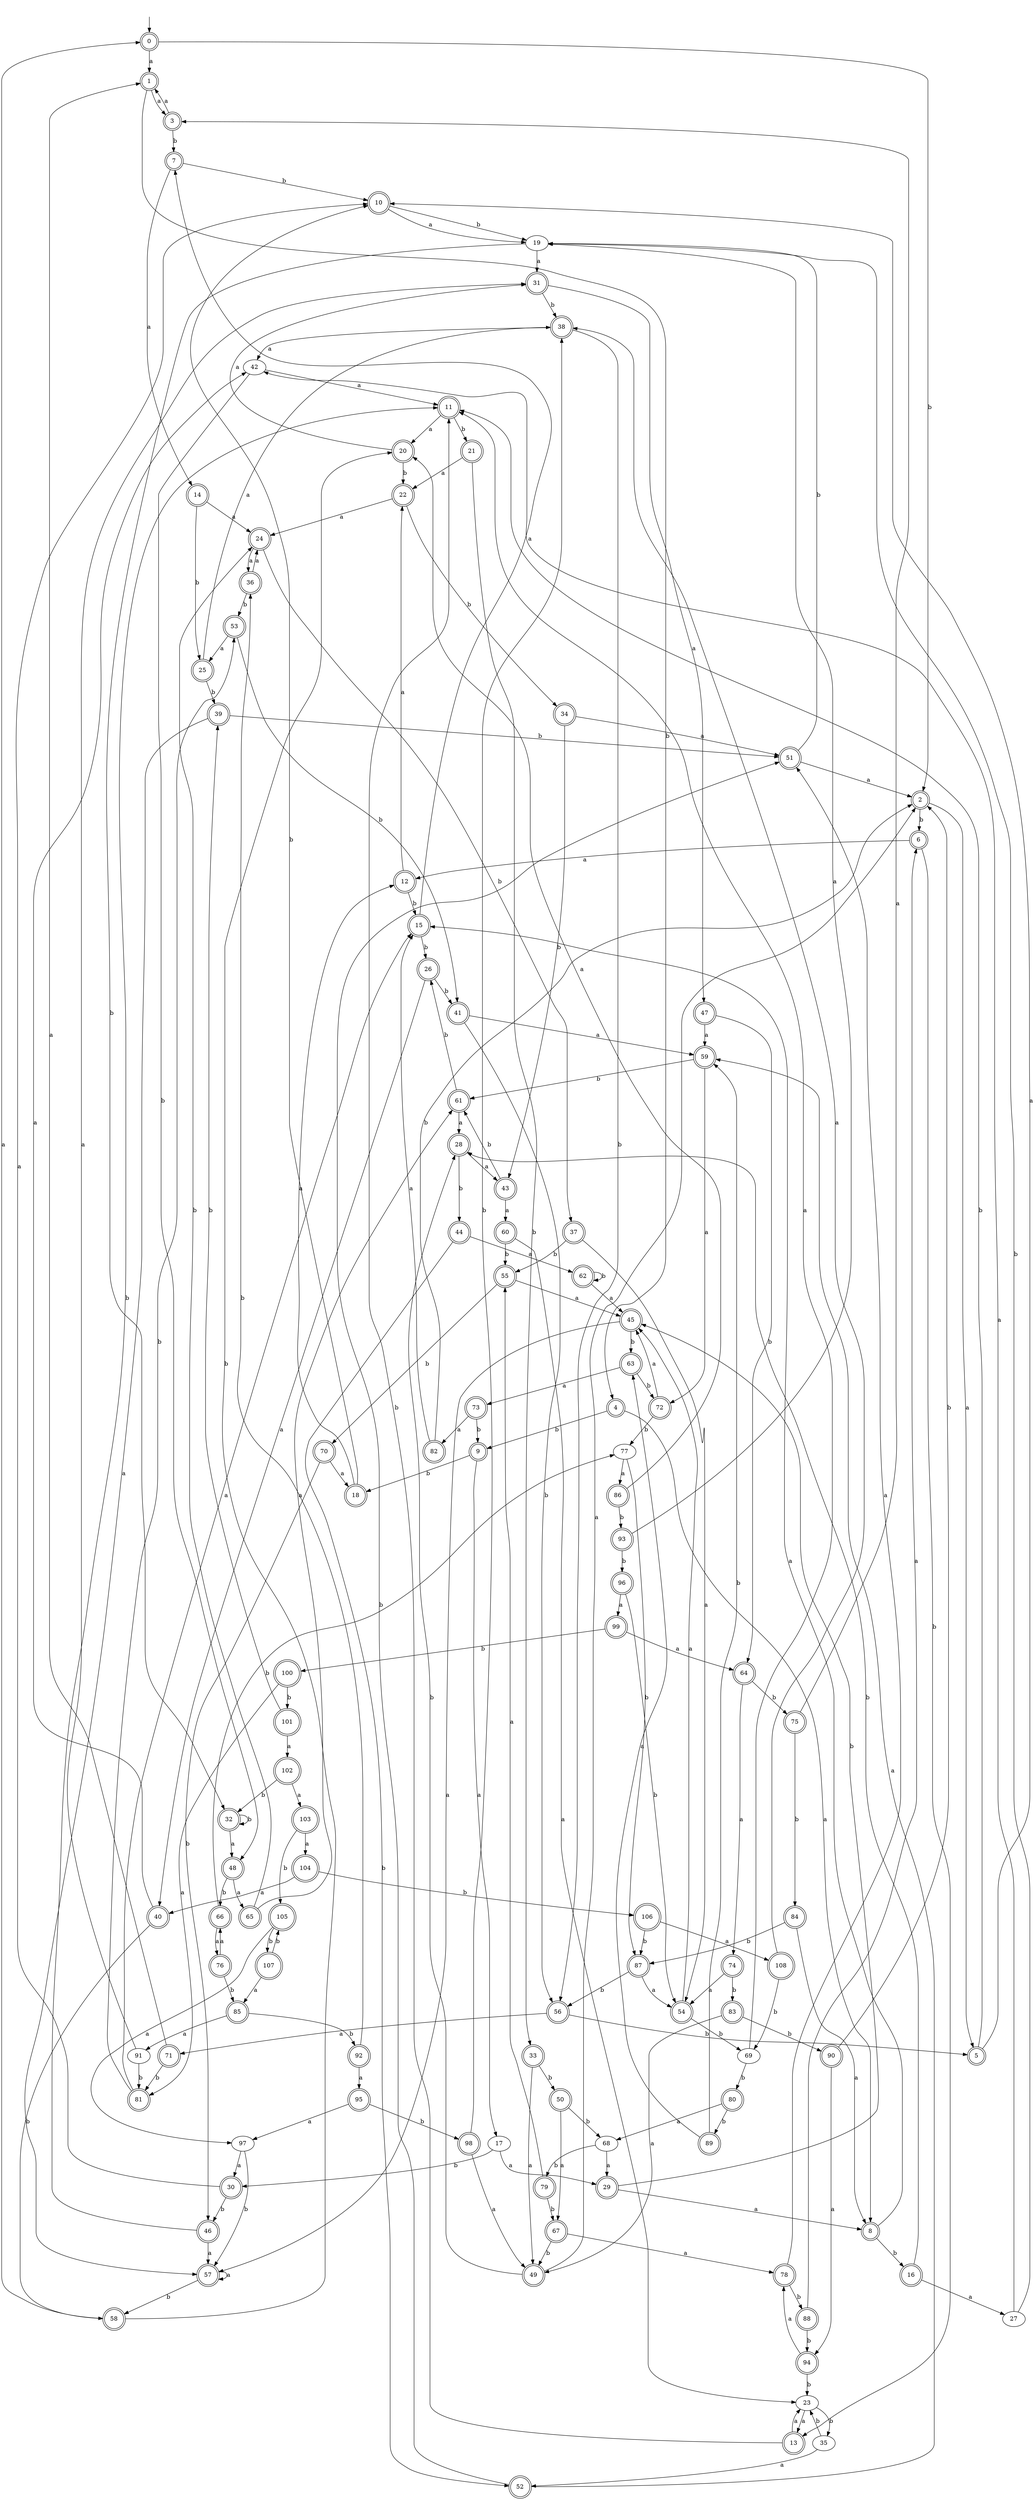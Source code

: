 digraph RandomDFA {
  __start0 [label="", shape=none];
  __start0 -> 0 [label=""];
  0 [shape=circle] [shape=doublecircle]
  0 -> 1 [label="a"]
  0 -> 2 [label="b"]
  1 [shape=doublecircle]
  1 -> 3 [label="a"]
  1 -> 4 [label="b"]
  2 [shape=doublecircle]
  2 -> 5 [label="a"]
  2 -> 6 [label="b"]
  3 [shape=doublecircle]
  3 -> 1 [label="a"]
  3 -> 7 [label="b"]
  4 [shape=doublecircle]
  4 -> 8 [label="a"]
  4 -> 9 [label="b"]
  5 [shape=doublecircle]
  5 -> 10 [label="a"]
  5 -> 11 [label="b"]
  6 [shape=doublecircle]
  6 -> 12 [label="a"]
  6 -> 13 [label="b"]
  7 [shape=doublecircle]
  7 -> 14 [label="a"]
  7 -> 10 [label="b"]
  8 [shape=doublecircle]
  8 -> 15 [label="a"]
  8 -> 16 [label="b"]
  9 [shape=doublecircle]
  9 -> 17 [label="a"]
  9 -> 18 [label="b"]
  10 [shape=doublecircle]
  10 -> 19 [label="a"]
  10 -> 19 [label="b"]
  11 [shape=doublecircle]
  11 -> 20 [label="a"]
  11 -> 21 [label="b"]
  12 [shape=doublecircle]
  12 -> 22 [label="a"]
  12 -> 15 [label="b"]
  13 [shape=doublecircle]
  13 -> 23 [label="a"]
  13 -> 11 [label="b"]
  14 [shape=doublecircle]
  14 -> 24 [label="a"]
  14 -> 25 [label="b"]
  15 [shape=doublecircle]
  15 -> 7 [label="a"]
  15 -> 26 [label="b"]
  16 [shape=doublecircle]
  16 -> 27 [label="a"]
  16 -> 28 [label="b"]
  17
  17 -> 29 [label="a"]
  17 -> 30 [label="b"]
  18 [shape=doublecircle]
  18 -> 12 [label="a"]
  18 -> 10 [label="b"]
  19
  19 -> 31 [label="a"]
  19 -> 32 [label="b"]
  20 [shape=doublecircle]
  20 -> 31 [label="a"]
  20 -> 22 [label="b"]
  21 [shape=doublecircle]
  21 -> 22 [label="a"]
  21 -> 33 [label="b"]
  22 [shape=doublecircle]
  22 -> 24 [label="a"]
  22 -> 34 [label="b"]
  23
  23 -> 13 [label="a"]
  23 -> 35 [label="b"]
  24 [shape=doublecircle]
  24 -> 36 [label="a"]
  24 -> 37 [label="b"]
  25 [shape=doublecircle]
  25 -> 38 [label="a"]
  25 -> 39 [label="b"]
  26 [shape=doublecircle]
  26 -> 40 [label="a"]
  26 -> 41 [label="b"]
  27
  27 -> 42 [label="a"]
  27 -> 19 [label="b"]
  28 [shape=doublecircle]
  28 -> 43 [label="a"]
  28 -> 44 [label="b"]
  29 [shape=doublecircle]
  29 -> 8 [label="a"]
  29 -> 45 [label="b"]
  30 [shape=doublecircle]
  30 -> 10 [label="a"]
  30 -> 46 [label="b"]
  31 [shape=doublecircle]
  31 -> 47 [label="a"]
  31 -> 38 [label="b"]
  32 [shape=doublecircle]
  32 -> 48 [label="a"]
  32 -> 32 [label="b"]
  33 [shape=doublecircle]
  33 -> 49 [label="a"]
  33 -> 50 [label="b"]
  34 [shape=doublecircle]
  34 -> 51 [label="a"]
  34 -> 43 [label="b"]
  35
  35 -> 52 [label="a"]
  35 -> 23 [label="b"]
  36 [shape=doublecircle]
  36 -> 24 [label="a"]
  36 -> 53 [label="b"]
  37 [shape=doublecircle]
  37 -> 54 [label="a"]
  37 -> 55 [label="b"]
  38 [shape=doublecircle]
  38 -> 42 [label="a"]
  38 -> 56 [label="b"]
  39 [shape=doublecircle]
  39 -> 57 [label="a"]
  39 -> 51 [label="b"]
  40 [shape=doublecircle]
  40 -> 42 [label="a"]
  40 -> 58 [label="b"]
  41 [shape=doublecircle]
  41 -> 59 [label="a"]
  41 -> 56 [label="b"]
  42
  42 -> 11 [label="a"]
  42 -> 48 [label="b"]
  43 [shape=doublecircle]
  43 -> 60 [label="a"]
  43 -> 61 [label="b"]
  44 [shape=doublecircle]
  44 -> 62 [label="a"]
  44 -> 52 [label="b"]
  45 [shape=doublecircle]
  45 -> 57 [label="a"]
  45 -> 63 [label="b"]
  46 [shape=doublecircle]
  46 -> 57 [label="a"]
  46 -> 11 [label="b"]
  47 [shape=doublecircle]
  47 -> 59 [label="a"]
  47 -> 64 [label="b"]
  48 [shape=doublecircle]
  48 -> 65 [label="a"]
  48 -> 66 [label="b"]
  49 [shape=doublecircle]
  49 -> 2 [label="a"]
  49 -> 28 [label="b"]
  50 [shape=doublecircle]
  50 -> 67 [label="a"]
  50 -> 68 [label="b"]
  51 [shape=doublecircle]
  51 -> 2 [label="a"]
  51 -> 19 [label="b"]
  52 [shape=doublecircle]
  52 -> 59 [label="a"]
  52 -> 51 [label="b"]
  53 [shape=doublecircle]
  53 -> 25 [label="a"]
  53 -> 41 [label="b"]
  54 [shape=doublecircle]
  54 -> 45 [label="a"]
  54 -> 69 [label="b"]
  55 [shape=doublecircle]
  55 -> 45 [label="a"]
  55 -> 70 [label="b"]
  56 [shape=doublecircle]
  56 -> 71 [label="a"]
  56 -> 5 [label="b"]
  57 [shape=doublecircle]
  57 -> 57 [label="a"]
  57 -> 58 [label="b"]
  58 [shape=doublecircle]
  58 -> 0 [label="a"]
  58 -> 20 [label="b"]
  59 [shape=doublecircle]
  59 -> 72 [label="a"]
  59 -> 61 [label="b"]
  60 [shape=doublecircle]
  60 -> 23 [label="a"]
  60 -> 55 [label="b"]
  61 [shape=doublecircle]
  61 -> 28 [label="a"]
  61 -> 26 [label="b"]
  62 [shape=doublecircle]
  62 -> 45 [label="a"]
  62 -> 62 [label="b"]
  63 [shape=doublecircle]
  63 -> 73 [label="a"]
  63 -> 72 [label="b"]
  64 [shape=doublecircle]
  64 -> 74 [label="a"]
  64 -> 75 [label="b"]
  65 [shape=doublecircle]
  65 -> 61 [label="a"]
  65 -> 24 [label="b"]
  66 [shape=doublecircle]
  66 -> 76 [label="a"]
  66 -> 77 [label="b"]
  67 [shape=doublecircle]
  67 -> 78 [label="a"]
  67 -> 49 [label="b"]
  68
  68 -> 29 [label="a"]
  68 -> 79 [label="b"]
  69
  69 -> 11 [label="a"]
  69 -> 80 [label="b"]
  70 [shape=doublecircle]
  70 -> 18 [label="a"]
  70 -> 46 [label="b"]
  71 [shape=doublecircle]
  71 -> 1 [label="a"]
  71 -> 81 [label="b"]
  72 [shape=doublecircle]
  72 -> 45 [label="a"]
  72 -> 77 [label="b"]
  73 [shape=doublecircle]
  73 -> 82 [label="a"]
  73 -> 9 [label="b"]
  74 [shape=doublecircle]
  74 -> 54 [label="a"]
  74 -> 83 [label="b"]
  75 [shape=doublecircle]
  75 -> 3 [label="a"]
  75 -> 84 [label="b"]
  76 [shape=doublecircle]
  76 -> 66 [label="a"]
  76 -> 85 [label="b"]
  77
  77 -> 86 [label="a"]
  77 -> 87 [label="b"]
  78 [shape=doublecircle]
  78 -> 51 [label="a"]
  78 -> 88 [label="b"]
  79 [shape=doublecircle]
  79 -> 55 [label="a"]
  79 -> 67 [label="b"]
  80 [shape=doublecircle]
  80 -> 68 [label="a"]
  80 -> 89 [label="b"]
  81 [shape=doublecircle]
  81 -> 15 [label="a"]
  81 -> 53 [label="b"]
  82 [shape=doublecircle]
  82 -> 15 [label="a"]
  82 -> 2 [label="b"]
  83 [shape=doublecircle]
  83 -> 49 [label="a"]
  83 -> 90 [label="b"]
  84 [shape=doublecircle]
  84 -> 8 [label="a"]
  84 -> 87 [label="b"]
  85 [shape=doublecircle]
  85 -> 91 [label="a"]
  85 -> 92 [label="b"]
  86 [shape=doublecircle]
  86 -> 20 [label="a"]
  86 -> 93 [label="b"]
  87 [shape=doublecircle]
  87 -> 54 [label="a"]
  87 -> 56 [label="b"]
  88 [shape=doublecircle]
  88 -> 6 [label="a"]
  88 -> 94 [label="b"]
  89 [shape=doublecircle]
  89 -> 63 [label="a"]
  89 -> 59 [label="b"]
  90 [shape=doublecircle]
  90 -> 94 [label="a"]
  90 -> 2 [label="b"]
  91
  91 -> 31 [label="a"]
  91 -> 81 [label="b"]
  92 [shape=doublecircle]
  92 -> 95 [label="a"]
  92 -> 36 [label="b"]
  93 [shape=doublecircle]
  93 -> 19 [label="a"]
  93 -> 96 [label="b"]
  94 [shape=doublecircle]
  94 -> 78 [label="a"]
  94 -> 23 [label="b"]
  95 [shape=doublecircle]
  95 -> 97 [label="a"]
  95 -> 98 [label="b"]
  96 [shape=doublecircle]
  96 -> 99 [label="a"]
  96 -> 54 [label="b"]
  97
  97 -> 30 [label="a"]
  97 -> 57 [label="b"]
  98 [shape=doublecircle]
  98 -> 49 [label="a"]
  98 -> 38 [label="b"]
  99 [shape=doublecircle]
  99 -> 64 [label="a"]
  99 -> 100 [label="b"]
  100 [shape=doublecircle]
  100 -> 81 [label="a"]
  100 -> 101 [label="b"]
  101 [shape=doublecircle]
  101 -> 102 [label="a"]
  101 -> 39 [label="b"]
  102 [shape=doublecircle]
  102 -> 103 [label="a"]
  102 -> 32 [label="b"]
  103 [shape=doublecircle]
  103 -> 104 [label="a"]
  103 -> 105 [label="b"]
  104 [shape=doublecircle]
  104 -> 40 [label="a"]
  104 -> 106 [label="b"]
  105 [shape=doublecircle]
  105 -> 97 [label="a"]
  105 -> 107 [label="b"]
  106 [shape=doublecircle]
  106 -> 108 [label="a"]
  106 -> 87 [label="b"]
  107 [shape=doublecircle]
  107 -> 85 [label="a"]
  107 -> 105 [label="b"]
  108 [shape=doublecircle]
  108 -> 38 [label="a"]
  108 -> 69 [label="b"]
}
